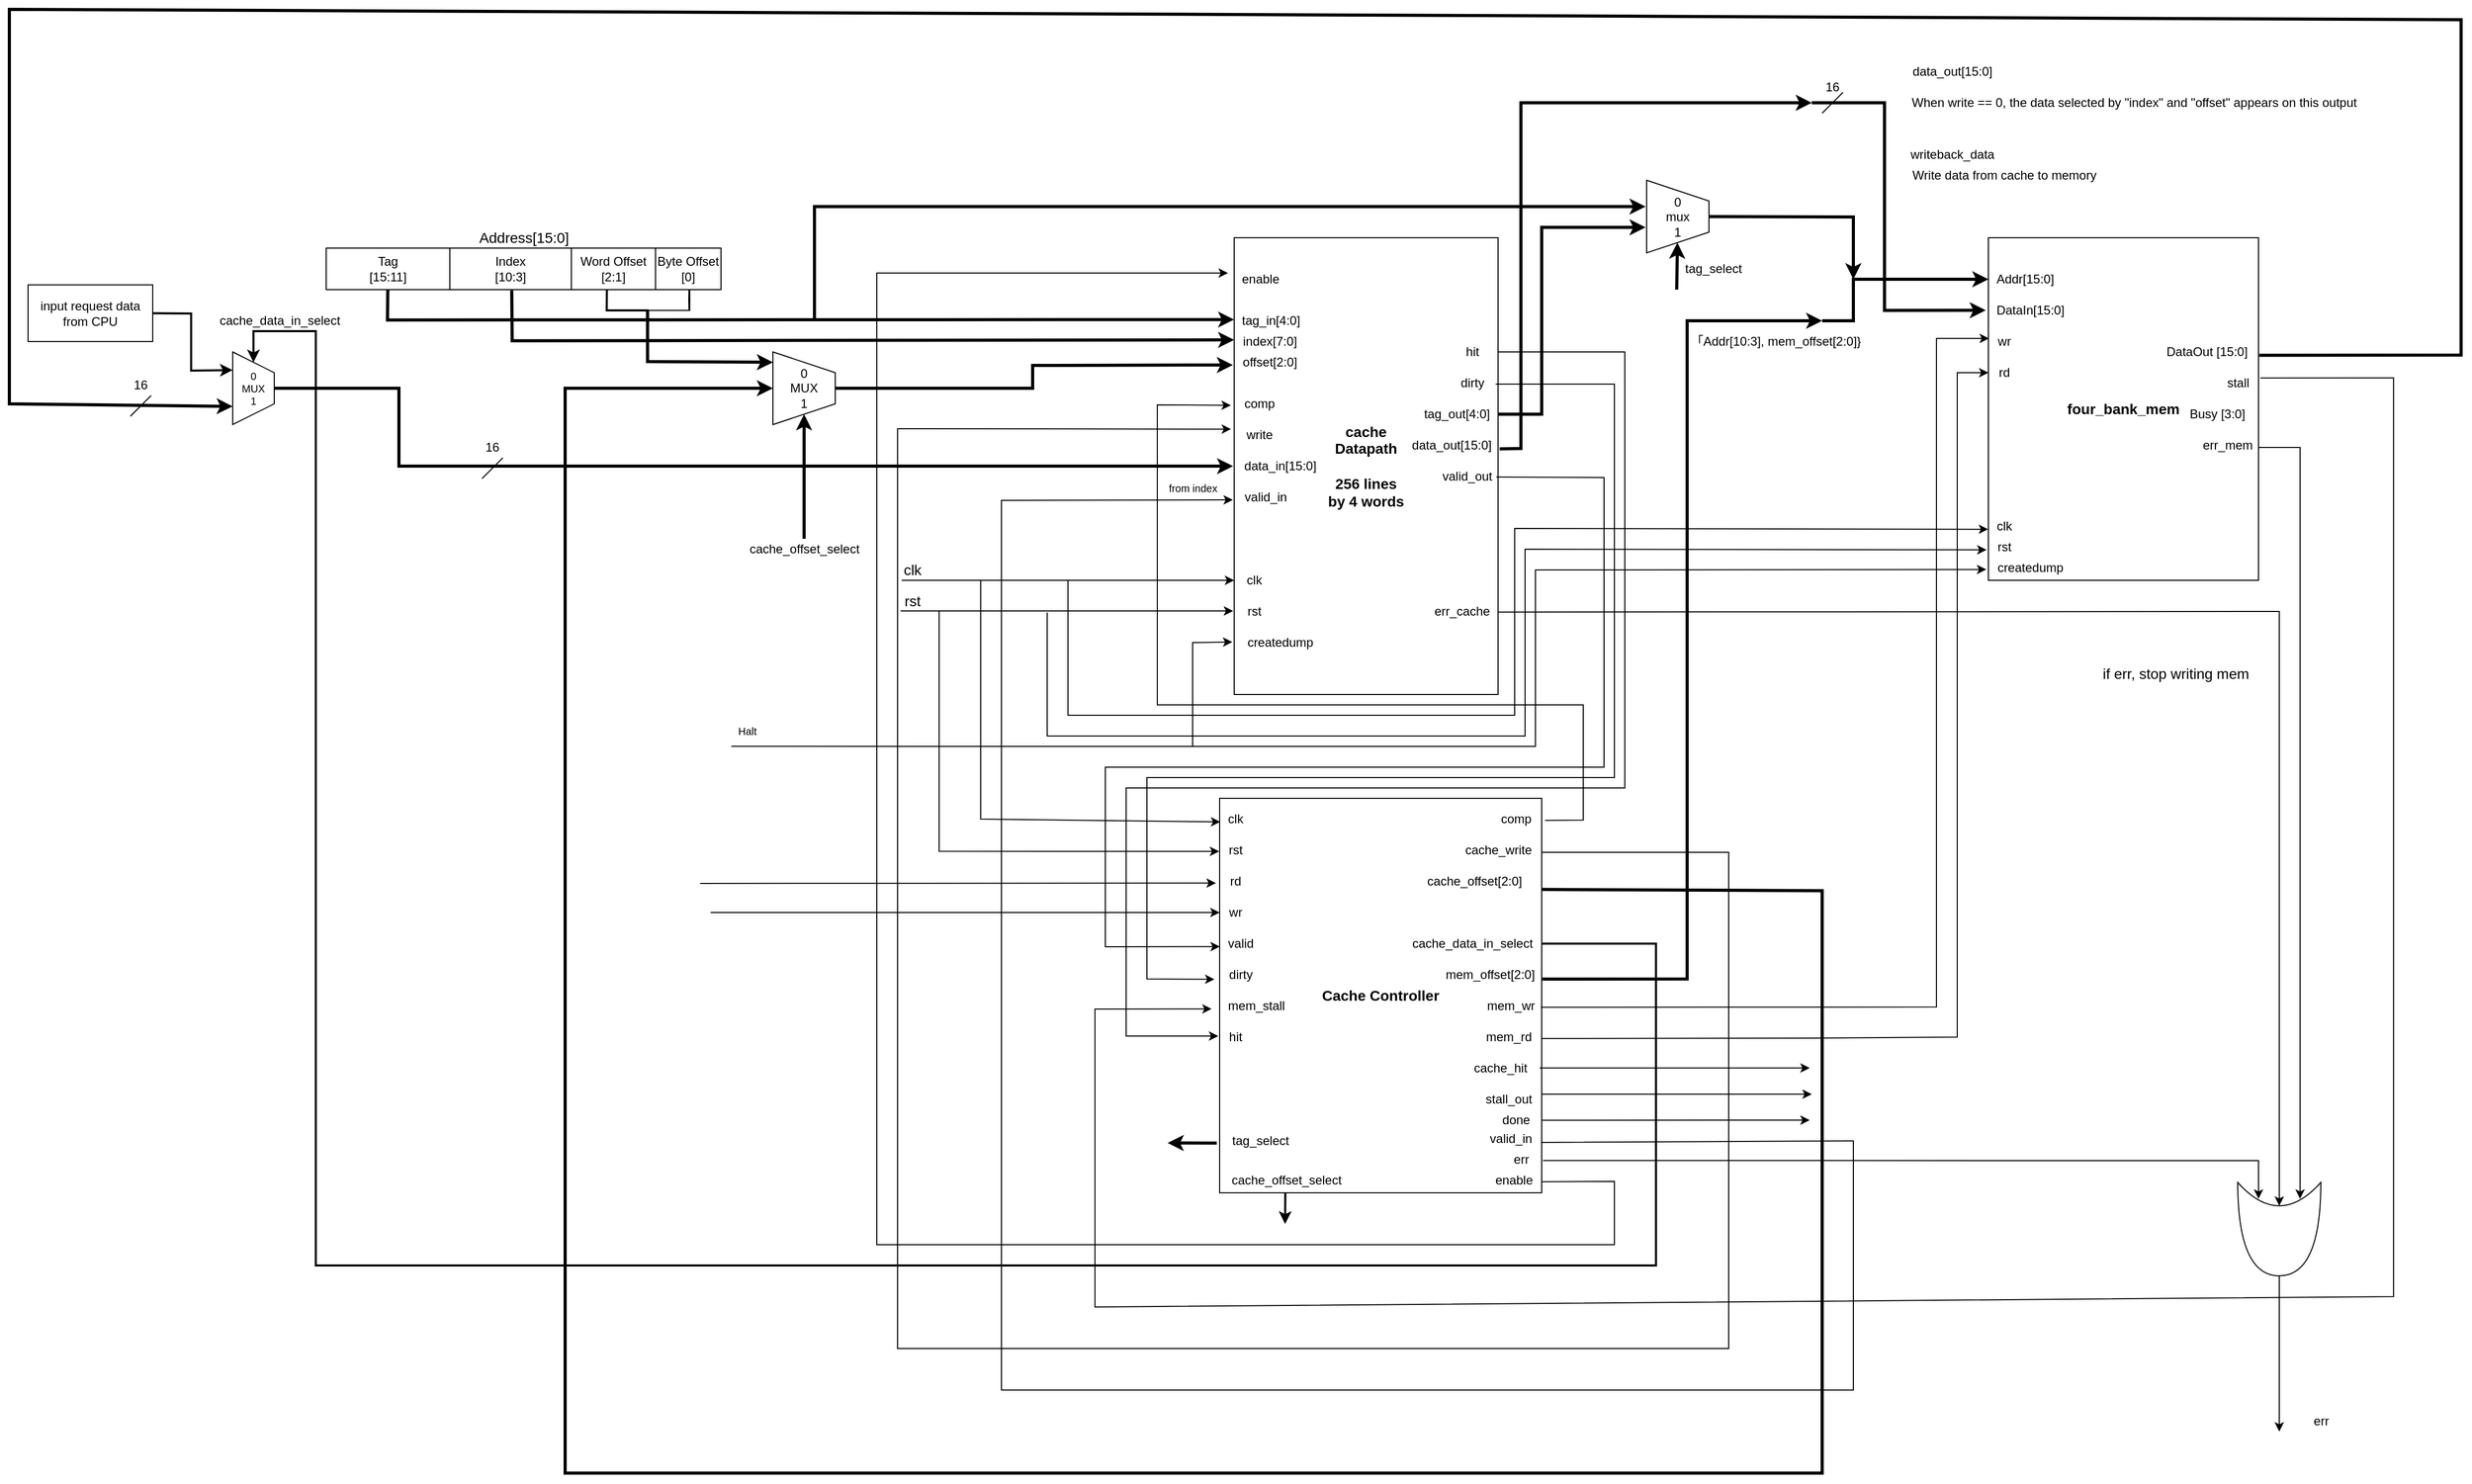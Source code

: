 <mxfile version="17.4.5" type="github">
  <diagram id="YAfpATOkKEmAnphD_0X0" name="Page-1">
    <mxGraphModel dx="1158" dy="844" grid="1" gridSize="10" guides="1" tooltips="1" connect="1" arrows="1" fold="1" page="1" pageScale="1" pageWidth="1654" pageHeight="2336" math="0" shadow="0">
      <root>
        <mxCell id="0" />
        <mxCell id="1" parent="0" />
        <mxCell id="hBpxUwQ70FFy837Izs81-406" value="&lt;b&gt;&lt;font style=&quot;font-size: 14px&quot;&gt;four_bank_mem&lt;br&gt;&lt;/font&gt;&lt;/b&gt;" style="rounded=0;whiteSpace=wrap;html=1;fontColor=#000000;fillColor=none;" parent="1" vertex="1">
          <mxGeometry x="2490" y="770" width="260" height="330" as="geometry" />
        </mxCell>
        <mxCell id="hBpxUwQ70FFy837Izs81-407" value="Addr[15:0]" style="text;html=1;align=center;verticalAlign=middle;resizable=0;points=[];autosize=1;strokeColor=none;fillColor=none;fontColor=#000000;" parent="1" vertex="1">
          <mxGeometry x="2490" y="800" width="70" height="20" as="geometry" />
        </mxCell>
        <mxCell id="hBpxUwQ70FFy837Izs81-408" value="DataIn[15:0]" style="text;html=1;align=center;verticalAlign=middle;resizable=0;points=[];autosize=1;strokeColor=none;fillColor=none;fontColor=#000000;" parent="1" vertex="1">
          <mxGeometry x="2490" y="830" width="80" height="20" as="geometry" />
        </mxCell>
        <mxCell id="hBpxUwQ70FFy837Izs81-409" value="wr" style="text;html=1;align=center;verticalAlign=middle;resizable=0;points=[];autosize=1;strokeColor=none;fillColor=none;fontColor=#000000;" parent="1" vertex="1">
          <mxGeometry x="2490" y="860" width="30" height="20" as="geometry" />
        </mxCell>
        <mxCell id="hBpxUwQ70FFy837Izs81-410" value="rd" style="text;html=1;align=center;verticalAlign=middle;resizable=0;points=[];autosize=1;strokeColor=none;fillColor=none;fontColor=#000000;" parent="1" vertex="1">
          <mxGeometry x="2490" y="890" width="30" height="20" as="geometry" />
        </mxCell>
        <mxCell id="hBpxUwQ70FFy837Izs81-411" value="clk" style="text;html=1;align=center;verticalAlign=middle;resizable=0;points=[];autosize=1;strokeColor=none;fillColor=none;fontColor=#000000;" parent="1" vertex="1">
          <mxGeometry x="2490" y="1038" width="30" height="20" as="geometry" />
        </mxCell>
        <mxCell id="hBpxUwQ70FFy837Izs81-412" value="rst" style="text;html=1;align=center;verticalAlign=middle;resizable=0;points=[];autosize=1;strokeColor=none;fillColor=none;fontColor=#000000;" parent="1" vertex="1">
          <mxGeometry x="2490" y="1058" width="30" height="20" as="geometry" />
        </mxCell>
        <mxCell id="hBpxUwQ70FFy837Izs81-413" value="createdump" style="text;html=1;align=center;verticalAlign=middle;resizable=0;points=[];autosize=1;strokeColor=none;fillColor=none;fontColor=#000000;" parent="1" vertex="1">
          <mxGeometry x="2490" y="1078" width="80" height="20" as="geometry" />
        </mxCell>
        <mxCell id="hBpxUwQ70FFy837Izs81-415" value="DataOut [15:0]" style="text;html=1;align=center;verticalAlign=middle;resizable=0;points=[];autosize=1;strokeColor=none;fillColor=none;fontColor=#000000;" parent="1" vertex="1">
          <mxGeometry x="2655" y="870" width="90" height="20" as="geometry" />
        </mxCell>
        <mxCell id="hBpxUwQ70FFy837Izs81-416" value="stall" style="text;html=1;align=center;verticalAlign=middle;resizable=0;points=[];autosize=1;strokeColor=none;fillColor=none;fontColor=#000000;" parent="1" vertex="1">
          <mxGeometry x="2710" y="900" width="40" height="20" as="geometry" />
        </mxCell>
        <mxCell id="hBpxUwQ70FFy837Izs81-417" value="Busy [3:0]" style="text;html=1;align=center;verticalAlign=middle;resizable=0;points=[];autosize=1;strokeColor=none;fillColor=none;fontColor=#000000;" parent="1" vertex="1">
          <mxGeometry x="2675" y="930" width="70" height="20" as="geometry" />
        </mxCell>
        <mxCell id="hBpxUwQ70FFy837Izs81-418" value="err_mem" style="text;html=1;align=center;verticalAlign=middle;resizable=0;points=[];autosize=1;strokeColor=none;fillColor=none;fontColor=#000000;" parent="1" vertex="1">
          <mxGeometry x="2690" y="960" width="60" height="20" as="geometry" />
        </mxCell>
        <mxCell id="hBpxUwQ70FFy837Izs81-419" value="&lt;span style=&quot;font-size: 14px&quot;&gt;&lt;b&gt;cache&lt;br&gt;Datapath&lt;br&gt;&lt;br&gt;256 lines&lt;br&gt;by 4 words&lt;br&gt;&lt;/b&gt;&lt;/span&gt;" style="rounded=0;whiteSpace=wrap;html=1;fontColor=#000000;fillColor=none;" parent="1" vertex="1">
          <mxGeometry x="1764" y="770" width="254" height="440" as="geometry" />
        </mxCell>
        <mxCell id="hBpxUwQ70FFy837Izs81-420" value="enable" style="text;html=1;align=center;verticalAlign=middle;resizable=0;points=[];autosize=1;strokeColor=none;fillColor=none;fontColor=#000000;" parent="1" vertex="1">
          <mxGeometry x="1764" y="800" width="50" height="20" as="geometry" />
        </mxCell>
        <mxCell id="hBpxUwQ70FFy837Izs81-422" value="offset[2:0]" style="text;html=1;align=center;verticalAlign=middle;resizable=0;points=[];autosize=1;strokeColor=none;fillColor=none;fontColor=#000000;" parent="1" vertex="1">
          <mxGeometry x="1763" y="880" width="70" height="20" as="geometry" />
        </mxCell>
        <mxCell id="hBpxUwQ70FFy837Izs81-427" value="hit" style="text;html=1;align=center;verticalAlign=middle;resizable=0;points=[];autosize=1;strokeColor=none;fillColor=none;fontColor=#000000;" parent="1" vertex="1">
          <mxGeometry x="1978" y="870" width="30" height="20" as="geometry" />
        </mxCell>
        <mxCell id="hBpxUwQ70FFy837Izs81-428" value="dirty" style="text;html=1;align=center;verticalAlign=middle;resizable=0;points=[];autosize=1;strokeColor=none;fillColor=none;fontColor=#000000;" parent="1" vertex="1">
          <mxGeometry x="1973" y="900" width="40" height="20" as="geometry" />
        </mxCell>
        <mxCell id="hBpxUwQ70FFy837Izs81-429" value="tag_out[4:0]" style="text;html=1;align=center;verticalAlign=middle;resizable=0;points=[];autosize=1;strokeColor=none;fillColor=none;fontColor=#000000;" parent="1" vertex="1">
          <mxGeometry x="1938" y="930" width="80" height="20" as="geometry" />
        </mxCell>
        <mxCell id="hBpxUwQ70FFy837Izs81-430" value="data_out[15:0]" style="text;html=1;align=center;verticalAlign=middle;resizable=0;points=[];autosize=1;strokeColor=none;fillColor=none;fontColor=#000000;" parent="1" vertex="1">
          <mxGeometry x="1928" y="960" width="90" height="20" as="geometry" />
        </mxCell>
        <mxCell id="hBpxUwQ70FFy837Izs81-431" value="comp" style="text;html=1;align=center;verticalAlign=middle;resizable=0;points=[];autosize=1;strokeColor=none;fillColor=none;fontColor=#000000;" parent="1" vertex="1">
          <mxGeometry x="1763" y="920" width="50" height="20" as="geometry" />
        </mxCell>
        <mxCell id="hBpxUwQ70FFy837Izs81-433" value="index[7:0]" style="text;html=1;align=center;verticalAlign=middle;resizable=0;points=[];autosize=1;strokeColor=none;fillColor=none;fontColor=#000000;" parent="1" vertex="1">
          <mxGeometry x="1763" y="860" width="70" height="20" as="geometry" />
        </mxCell>
        <mxCell id="hBpxUwQ70FFy837Izs81-434" value="write" style="text;html=1;align=center;verticalAlign=middle;resizable=0;points=[];autosize=1;strokeColor=none;fillColor=none;fontColor=#000000;" parent="1" vertex="1">
          <mxGeometry x="1768" y="950" width="40" height="20" as="geometry" />
        </mxCell>
        <mxCell id="hBpxUwQ70FFy837Izs81-435" value="valid_in" style="text;html=1;align=center;verticalAlign=middle;resizable=0;points=[];autosize=1;strokeColor=none;fillColor=none;fontColor=#000000;" parent="1" vertex="1">
          <mxGeometry x="1764" y="1010" width="60" height="20" as="geometry" />
        </mxCell>
        <mxCell id="hBpxUwQ70FFy837Izs81-436" value="data_in[15:0]" style="text;html=1;align=center;verticalAlign=middle;resizable=0;points=[];autosize=1;strokeColor=none;fillColor=none;fontColor=#000000;" parent="1" vertex="1">
          <mxGeometry x="1763" y="980" width="90" height="20" as="geometry" />
        </mxCell>
        <mxCell id="hBpxUwQ70FFy837Izs81-437" value="tag_in[4:0]" style="text;html=1;align=center;verticalAlign=middle;resizable=0;points=[];autosize=1;strokeColor=none;fillColor=none;fontColor=#000000;" parent="1" vertex="1">
          <mxGeometry x="1764" y="840" width="70" height="20" as="geometry" />
        </mxCell>
        <mxCell id="hBpxUwQ70FFy837Izs81-442" value="clk" style="text;html=1;align=center;verticalAlign=middle;resizable=0;points=[];autosize=1;strokeColor=none;fillColor=none;fontColor=#000000;" parent="1" vertex="1">
          <mxGeometry x="1768" y="1090" width="30" height="20" as="geometry" />
        </mxCell>
        <mxCell id="hBpxUwQ70FFy837Izs81-443" value="rst" style="text;html=1;align=center;verticalAlign=middle;resizable=0;points=[];autosize=1;strokeColor=none;fillColor=none;fontColor=#000000;" parent="1" vertex="1">
          <mxGeometry x="1768" y="1120" width="30" height="20" as="geometry" />
        </mxCell>
        <mxCell id="hBpxUwQ70FFy837Izs81-444" value="createdump" style="text;html=1;align=center;verticalAlign=middle;resizable=0;points=[];autosize=1;strokeColor=none;fillColor=none;fontColor=#000000;" parent="1" vertex="1">
          <mxGeometry x="1768" y="1150" width="80" height="20" as="geometry" />
        </mxCell>
        <mxCell id="hBpxUwQ70FFy837Izs81-445" value="valid_out" style="text;html=1;align=center;verticalAlign=middle;resizable=0;points=[];autosize=1;strokeColor=none;fillColor=none;fontColor=#000000;" parent="1" vertex="1">
          <mxGeometry x="1958" y="990" width="60" height="20" as="geometry" />
        </mxCell>
        <mxCell id="hBpxUwQ70FFy837Izs81-446" value="err_cache" style="text;html=1;align=center;verticalAlign=middle;resizable=0;points=[];autosize=1;strokeColor=none;fillColor=none;fontColor=#000000;" parent="1" vertex="1">
          <mxGeometry x="1948" y="1120" width="70" height="20" as="geometry" />
        </mxCell>
        <mxCell id="hBpxUwQ70FFy837Izs81-447" value="&lt;b&gt;Cache Controller&lt;/b&gt;" style="rounded=0;whiteSpace=wrap;html=1;fontSize=14;fontColor=#000000;fillColor=none;" parent="1" vertex="1">
          <mxGeometry x="1750" y="1310" width="310" height="380" as="geometry" />
        </mxCell>
        <mxCell id="hBpxUwQ70FFy837Izs81-458" value="comp" style="text;html=1;align=center;verticalAlign=middle;resizable=0;points=[];autosize=1;strokeColor=none;fillColor=none;fontColor=#000000;" parent="1" vertex="1">
          <mxGeometry x="2010" y="1320" width="50" height="20" as="geometry" />
        </mxCell>
        <mxCell id="hBpxUwQ70FFy837Izs81-459" value="cache_write" style="text;html=1;align=center;verticalAlign=middle;resizable=0;points=[];autosize=1;strokeColor=none;fillColor=none;fontColor=#000000;" parent="1" vertex="1">
          <mxGeometry x="1978" y="1350" width="80" height="20" as="geometry" />
        </mxCell>
        <mxCell id="hBpxUwQ70FFy837Izs81-460" value="Address[15:0]" style="text;html=1;align=center;verticalAlign=middle;resizable=0;points=[];autosize=1;strokeColor=none;fillColor=none;fontSize=14;fontColor=#000000;" parent="1" vertex="1">
          <mxGeometry x="1030" y="760" width="100" height="20" as="geometry" />
        </mxCell>
        <mxCell id="hBpxUwQ70FFy837Izs81-467" value="err" style="text;html=1;align=center;verticalAlign=middle;resizable=0;points=[];autosize=1;strokeColor=none;fillColor=none;fontColor=#000000;" parent="1" vertex="1">
          <mxGeometry x="2025" y="1648" width="30" height="20" as="geometry" />
        </mxCell>
        <mxCell id="hBpxUwQ70FFy837Izs81-469" value="if err, stop writing mem" style="text;html=1;align=center;verticalAlign=middle;resizable=0;points=[];autosize=1;strokeColor=none;fillColor=none;fontSize=14;fontColor=#000000;" parent="1" vertex="1">
          <mxGeometry x="2590" y="1180" width="160" height="20" as="geometry" />
        </mxCell>
        <mxCell id="hBpxUwQ70FFy837Izs81-470" value="" style="endArrow=classic;html=1;rounded=0;fontSize=14;fontColor=#000000;entryX=0;entryY=0.75;entryDx=0;entryDy=0;" parent="1" target="hBpxUwQ70FFy837Izs81-419" edge="1">
          <mxGeometry width="50" height="50" relative="1" as="geometry">
            <mxPoint x="1444" y="1100" as="sourcePoint" />
            <mxPoint x="1484" y="1080" as="targetPoint" />
          </mxGeometry>
        </mxCell>
        <mxCell id="hBpxUwQ70FFy837Izs81-477" value="" style="endArrow=classic;html=1;rounded=0;fontSize=14;fontColor=#000000;exitX=1.004;exitY=0.529;exitDx=0;exitDy=0;exitPerimeter=0;entryX=0.25;entryY=0.5;entryDx=0;entryDy=0;entryPerimeter=0;" parent="1" source="hBpxUwQ70FFy837Izs81-446" target="hBpxUwQ70FFy837Izs81-478" edge="1">
          <mxGeometry width="50" height="50" relative="1" as="geometry">
            <mxPoint x="2024" y="1130" as="sourcePoint" />
            <mxPoint x="2444" y="1210" as="targetPoint" />
            <Array as="points">
              <mxPoint x="2770" y="1130" />
            </Array>
          </mxGeometry>
        </mxCell>
        <mxCell id="hBpxUwQ70FFy837Izs81-478" value="" style="shape=xor;whiteSpace=wrap;html=1;fontSize=14;fontColor=#000000;fillColor=none;direction=south;" parent="1" vertex="1">
          <mxGeometry x="2730" y="1680" width="80" height="90" as="geometry" />
        </mxCell>
        <mxCell id="hBpxUwQ70FFy837Izs81-479" value="" style="endArrow=classic;html=1;rounded=0;fontSize=14;fontColor=#000000;entryX=0.175;entryY=0.25;entryDx=0;entryDy=0;entryPerimeter=0;" parent="1" target="hBpxUwQ70FFy837Izs81-478" edge="1">
          <mxGeometry width="50" height="50" relative="1" as="geometry">
            <mxPoint x="2750" y="972" as="sourcePoint" />
            <mxPoint x="2484" y="1010" as="targetPoint" />
            <Array as="points">
              <mxPoint x="2790" y="972" />
            </Array>
          </mxGeometry>
        </mxCell>
        <mxCell id="hBpxUwQ70FFy837Izs81-480" value="" style="endArrow=classic;html=1;rounded=0;fontSize=14;fontColor=#000000;entryX=0;entryY=0.75;entryDx=0;entryDy=0;" parent="1" edge="1">
          <mxGeometry width="50" height="50" relative="1" as="geometry">
            <mxPoint x="1443" y="1129.5" as="sourcePoint" />
            <mxPoint x="1763" y="1129.5" as="targetPoint" />
          </mxGeometry>
        </mxCell>
        <mxCell id="hBpxUwQ70FFy837Izs81-483" value="rst" style="text;html=1;align=center;verticalAlign=middle;resizable=0;points=[];autosize=1;strokeColor=none;fillColor=none;fontSize=14;fontColor=#000000;" parent="1" vertex="1">
          <mxGeometry x="1439" y="1110" width="30" height="20" as="geometry" />
        </mxCell>
        <mxCell id="hBpxUwQ70FFy837Izs81-484" value="clk" style="text;html=1;align=center;verticalAlign=middle;resizable=0;points=[];autosize=1;strokeColor=none;fillColor=none;fontSize=14;fontColor=#000000;" parent="1" vertex="1">
          <mxGeometry x="1439" y="1080" width="30" height="20" as="geometry" />
        </mxCell>
        <mxCell id="hBpxUwQ70FFy837Izs81-485" value="" style="endArrow=classic;html=1;rounded=0;fontSize=14;fontColor=#000000;entryX=-0.001;entryY=0.851;entryDx=0;entryDy=0;entryPerimeter=0;" parent="1" target="hBpxUwQ70FFy837Izs81-406" edge="1">
          <mxGeometry width="50" height="50" relative="1" as="geometry">
            <mxPoint x="1604" y="1100" as="sourcePoint" />
            <mxPoint x="2134" y="970" as="targetPoint" />
            <Array as="points">
              <mxPoint x="1604" y="1230" />
              <mxPoint x="2034" y="1230" />
              <mxPoint x="2034" y="1050" />
            </Array>
          </mxGeometry>
        </mxCell>
        <mxCell id="hBpxUwQ70FFy837Izs81-486" value="" style="endArrow=classic;html=1;rounded=0;fontSize=14;fontColor=#000000;entryX=-0.007;entryY=0.911;entryDx=0;entryDy=0;entryPerimeter=0;" parent="1" target="hBpxUwQ70FFy837Izs81-406" edge="1">
          <mxGeometry width="50" height="50" relative="1" as="geometry">
            <mxPoint x="1584" y="1131" as="sourcePoint" />
            <mxPoint x="2164" y="1010" as="targetPoint" />
            <Array as="points">
              <mxPoint x="1584" y="1250" />
              <mxPoint x="2044" y="1250" />
              <mxPoint x="2044" y="1070" />
            </Array>
          </mxGeometry>
        </mxCell>
        <mxCell id="hBpxUwQ70FFy837Izs81-487" value="" style="endArrow=classic;html=1;rounded=0;fontSize=14;fontColor=#000000;entryX=-0.026;entryY=0.578;entryDx=0;entryDy=0;entryPerimeter=0;strokeColor=#000000;exitX=-0.002;exitY=0.495;exitDx=0;exitDy=0;exitPerimeter=0;" parent="1" target="hBpxUwQ70FFy837Izs81-413" edge="1">
          <mxGeometry width="50" height="50" relative="1" as="geometry">
            <mxPoint x="1279.94" y="1259.9" as="sourcePoint" />
            <mxPoint x="1544" y="1260" as="targetPoint" />
            <Array as="points">
              <mxPoint x="1720" y="1260" />
              <mxPoint x="2054" y="1260" />
              <mxPoint x="2054" y="1090" />
            </Array>
          </mxGeometry>
        </mxCell>
        <mxCell id="hBpxUwQ70FFy837Izs81-490" value="hit" style="text;html=1;align=center;verticalAlign=middle;resizable=0;points=[];autosize=1;strokeColor=none;fillColor=none;fontColor=#000000;" parent="1" vertex="1">
          <mxGeometry x="1750" y="1530" width="30" height="20" as="geometry" />
        </mxCell>
        <mxCell id="hBpxUwQ70FFy837Izs81-491" value="dirty" style="text;html=1;align=center;verticalAlign=middle;resizable=0;points=[];autosize=1;strokeColor=none;fillColor=none;fontColor=#000000;" parent="1" vertex="1">
          <mxGeometry x="1750" y="1470" width="40" height="20" as="geometry" />
        </mxCell>
        <mxCell id="hBpxUwQ70FFy837Izs81-494" value="&lt;font style=&quot;font-size: 10px&quot;&gt;from index&lt;/font&gt;" style="text;html=1;align=center;verticalAlign=middle;resizable=0;points=[];autosize=1;strokeColor=none;fillColor=none;fontSize=14;fontColor=#000000;" parent="1" vertex="1">
          <mxGeometry x="1694" y="1000" width="60" height="20" as="geometry" />
        </mxCell>
        <mxCell id="hBpxUwQ70FFy837Izs81-495" value="" style="endArrow=classic;html=1;rounded=0;fontSize=10;fontColor=#000000;exitX=1.016;exitY=0.669;exitDx=0;exitDy=0;exitPerimeter=0;strokeColor=#000000;strokeWidth=3;" parent="1" source="hBpxUwQ70FFy837Izs81-430" edge="1">
          <mxGeometry width="50" height="50" relative="1" as="geometry">
            <mxPoint x="2094" y="930" as="sourcePoint" />
            <mxPoint x="2320" y="640" as="targetPoint" />
            <Array as="points">
              <mxPoint x="2040" y="973" />
              <mxPoint x="2040" y="640" />
            </Array>
          </mxGeometry>
        </mxCell>
        <mxCell id="hBpxUwQ70FFy837Izs81-499" value="wr" style="text;html=1;align=center;verticalAlign=middle;resizable=0;points=[];autosize=1;strokeColor=none;fillColor=none;fontColor=#000000;" parent="1" vertex="1">
          <mxGeometry x="1750" y="1410" width="30" height="20" as="geometry" />
        </mxCell>
        <mxCell id="hBpxUwQ70FFy837Izs81-500" value="rd" style="text;html=1;align=center;verticalAlign=middle;resizable=0;points=[];autosize=1;strokeColor=none;fillColor=none;fontColor=#000000;" parent="1" vertex="1">
          <mxGeometry x="1750" y="1380" width="30" height="20" as="geometry" />
        </mxCell>
        <mxCell id="hBpxUwQ70FFy837Izs81-506" value="" style="endArrow=classic;html=1;rounded=0;fontSize=10;fontColor=#000000;entryX=-0.007;entryY=0.885;entryDx=0;entryDy=0;entryPerimeter=0;strokeColor=#000000;" parent="1" target="hBpxUwQ70FFy837Izs81-419" edge="1">
          <mxGeometry width="50" height="50" relative="1" as="geometry">
            <mxPoint x="1724" y="1260" as="sourcePoint" />
            <mxPoint x="1734" y="1170" as="targetPoint" />
            <Array as="points">
              <mxPoint x="1724" y="1160" />
            </Array>
          </mxGeometry>
        </mxCell>
        <mxCell id="hBpxUwQ70FFy837Izs81-508" value="valid" style="text;html=1;align=center;verticalAlign=middle;resizable=0;points=[];autosize=1;strokeColor=none;fillColor=none;fontColor=#000000;" parent="1" vertex="1">
          <mxGeometry x="1750" y="1440" width="40" height="20" as="geometry" />
        </mxCell>
        <mxCell id="hBpxUwQ70FFy837Izs81-510" value="mem_stall" style="text;html=1;align=center;verticalAlign=middle;resizable=0;points=[];autosize=1;strokeColor=none;fillColor=none;fontColor=#000000;" parent="1" vertex="1">
          <mxGeometry x="1750" y="1500" width="70" height="20" as="geometry" />
        </mxCell>
        <mxCell id="hBpxUwQ70FFy837Izs81-517" value="enable" style="text;html=1;align=center;verticalAlign=middle;resizable=0;points=[];autosize=1;strokeColor=none;fillColor=none;fontColor=#000000;" parent="1" vertex="1">
          <mxGeometry x="2008" y="1668" width="50" height="20" as="geometry" />
        </mxCell>
        <mxCell id="hBpxUwQ70FFy837Izs81-519" value="" style="shape=table;html=1;whiteSpace=wrap;startSize=0;container=1;collapsible=0;childLayout=tableLayout;" parent="1" vertex="1">
          <mxGeometry x="890" y="780" width="380" height="40" as="geometry" />
        </mxCell>
        <mxCell id="hBpxUwQ70FFy837Izs81-520" value="" style="shape=tableRow;horizontal=0;startSize=0;swimlaneHead=0;swimlaneBody=0;top=0;left=0;bottom=0;right=0;collapsible=0;dropTarget=0;fillColor=none;points=[[0,0.5],[1,0.5]];portConstraint=eastwest;" parent="hBpxUwQ70FFy837Izs81-519" vertex="1">
          <mxGeometry width="380" height="40" as="geometry" />
        </mxCell>
        <mxCell id="hBpxUwQ70FFy837Izs81-521" value="&lt;span&gt;Tag&lt;br&gt;[15:11]&lt;br&gt;&lt;/span&gt;" style="shape=partialRectangle;html=1;whiteSpace=wrap;connectable=0;fillColor=none;top=0;left=0;bottom=0;right=0;overflow=hidden;" parent="hBpxUwQ70FFy837Izs81-520" vertex="1">
          <mxGeometry width="119" height="40" as="geometry">
            <mxRectangle width="119" height="40" as="alternateBounds" />
          </mxGeometry>
        </mxCell>
        <mxCell id="hBpxUwQ70FFy837Izs81-522" value="&lt;span&gt;Index&lt;br&gt;[10:3]&lt;br&gt;&lt;/span&gt;" style="shape=partialRectangle;html=1;whiteSpace=wrap;connectable=0;fillColor=none;top=0;left=0;bottom=0;right=0;overflow=hidden;" parent="hBpxUwQ70FFy837Izs81-520" vertex="1">
          <mxGeometry x="119" width="117" height="40" as="geometry">
            <mxRectangle width="117" height="40" as="alternateBounds" />
          </mxGeometry>
        </mxCell>
        <mxCell id="hBpxUwQ70FFy837Izs81-523" value="&lt;span&gt;Word Offset&lt;br&gt;[2:1]&lt;br&gt;&lt;/span&gt;" style="shape=partialRectangle;html=1;whiteSpace=wrap;connectable=0;fillColor=none;top=0;left=0;bottom=0;right=0;overflow=hidden;" parent="hBpxUwQ70FFy837Izs81-520" vertex="1">
          <mxGeometry x="236" width="81" height="40" as="geometry">
            <mxRectangle width="81" height="40" as="alternateBounds" />
          </mxGeometry>
        </mxCell>
        <mxCell id="hBpxUwQ70FFy837Izs81-525" value="Byte Offset&lt;br&gt;[0]" style="shape=partialRectangle;html=1;whiteSpace=wrap;connectable=0;fillColor=none;top=0;left=0;bottom=0;right=0;overflow=hidden;" parent="hBpxUwQ70FFy837Izs81-520" vertex="1">
          <mxGeometry x="317" width="63" height="40" as="geometry">
            <mxRectangle width="63" height="40" as="alternateBounds" />
          </mxGeometry>
        </mxCell>
        <mxCell id="hBpxUwQ70FFy837Izs81-527" value="" style="endArrow=none;html=1;rounded=0;fontSize=10;fontColor=#000000;strokeColor=#000000;exitX=0.711;exitY=0.993;exitDx=0;exitDy=0;exitPerimeter=0;strokeWidth=2;" parent="1" source="hBpxUwQ70FFy837Izs81-520" edge="1">
          <mxGeometry width="50" height="50" relative="1" as="geometry">
            <mxPoint x="1150" y="880" as="sourcePoint" />
            <mxPoint x="1200" y="840" as="targetPoint" />
            <Array as="points">
              <mxPoint x="1160" y="840" />
            </Array>
          </mxGeometry>
        </mxCell>
        <mxCell id="hBpxUwQ70FFy837Izs81-528" value="" style="endArrow=none;html=1;rounded=0;fontSize=10;fontColor=#000000;strokeColor=#000000;" parent="1" edge="1">
          <mxGeometry width="50" height="50" relative="1" as="geometry">
            <mxPoint x="1200" y="840" as="sourcePoint" />
            <mxPoint x="1240" y="820" as="targetPoint" />
            <Array as="points">
              <mxPoint x="1240" y="840" />
            </Array>
          </mxGeometry>
        </mxCell>
        <mxCell id="hBpxUwQ70FFy837Izs81-530" value="" style="endArrow=none;html=1;rounded=0;fontSize=10;fontColor=#000000;strokeColor=#000000;" parent="1" edge="1">
          <mxGeometry width="50" height="50" relative="1" as="geometry">
            <mxPoint x="1199.32" y="840" as="sourcePoint" />
            <mxPoint x="1239.32" y="820" as="targetPoint" />
            <Array as="points">
              <mxPoint x="1239.32" y="840" />
            </Array>
          </mxGeometry>
        </mxCell>
        <mxCell id="hBpxUwQ70FFy837Izs81-531" value="" style="endArrow=none;html=1;rounded=0;fontSize=10;fontColor=#000000;strokeColor=#000000;" parent="1" edge="1">
          <mxGeometry width="50" height="50" relative="1" as="geometry">
            <mxPoint x="1199.32" y="840" as="sourcePoint" />
            <mxPoint x="1239.32" y="820" as="targetPoint" />
            <Array as="points">
              <mxPoint x="1239.32" y="840" />
              <mxPoint x="1239" y="830" />
            </Array>
          </mxGeometry>
        </mxCell>
        <mxCell id="hBpxUwQ70FFy837Izs81-532" value="" style="endArrow=classic;html=1;rounded=0;fontSize=10;fontColor=#000000;strokeColor=#000000;entryX=0.024;entryY=0.433;entryDx=0;entryDy=0;entryPerimeter=0;exitX=0.156;exitY=1.019;exitDx=0;exitDy=0;exitPerimeter=0;strokeWidth=3;" parent="1" edge="1">
          <mxGeometry width="50" height="50" relative="1" as="geometry">
            <mxPoint x="949.28" y="820" as="sourcePoint" />
            <mxPoint x="1764" y="848.82" as="targetPoint" />
            <Array as="points">
              <mxPoint x="949" y="849.24" />
            </Array>
          </mxGeometry>
        </mxCell>
        <mxCell id="hBpxUwQ70FFy837Izs81-533" value="" style="endArrow=classic;html=1;rounded=0;fontSize=10;fontColor=#000000;strokeColor=#000000;entryX=0.024;entryY=0.433;entryDx=0;entryDy=0;entryPerimeter=0;exitX=0.47;exitY=1.036;exitDx=0;exitDy=0;exitPerimeter=0;strokeWidth=3;" parent="1" edge="1">
          <mxGeometry width="50" height="50" relative="1" as="geometry">
            <mxPoint x="1068.6" y="820.68" as="sourcePoint" />
            <mxPoint x="1764" y="868.41" as="targetPoint" />
            <Array as="points">
              <mxPoint x="1069" y="869.24" />
            </Array>
          </mxGeometry>
        </mxCell>
        <mxCell id="hBpxUwQ70FFy837Izs81-534" value="" style="endArrow=classic;html=1;rounded=0;fontSize=10;fontColor=#000000;strokeColor=#000000;strokeWidth=3;" parent="1" edge="1">
          <mxGeometry width="50" height="50" relative="1" as="geometry">
            <mxPoint x="1199.32" y="839.24" as="sourcePoint" />
            <mxPoint x="1320" y="890" as="targetPoint" />
            <Array as="points">
              <mxPoint x="1199.32" y="889.24" />
            </Array>
          </mxGeometry>
        </mxCell>
        <mxCell id="hBpxUwQ70FFy837Izs81-535" value="" style="endArrow=classic;html=1;rounded=0;fontSize=10;fontColor=#000000;strokeColor=#000000;strokeWidth=3;entryX=-0.032;entryY=0.494;entryDx=0;entryDy=0;entryPerimeter=0;" parent="1" target="hBpxUwQ70FFy837Izs81-408" edge="1">
          <mxGeometry width="50" height="50" relative="1" as="geometry">
            <mxPoint x="2320" y="640" as="sourcePoint" />
            <mxPoint x="2400" y="700" as="targetPoint" />
            <Array as="points">
              <mxPoint x="2390" y="640" />
              <mxPoint x="2390" y="840" />
            </Array>
          </mxGeometry>
        </mxCell>
        <mxCell id="hBpxUwQ70FFy837Izs81-537" value="data_out[15:0]" style="text;html=1;align=center;verticalAlign=middle;resizable=0;points=[];autosize=1;strokeColor=none;fillColor=none;fontColor=#000000;" parent="1" vertex="1">
          <mxGeometry x="2410" y="600" width="90" height="20" as="geometry" />
        </mxCell>
        <mxCell id="hBpxUwQ70FFy837Izs81-538" value="" style="endArrow=classic;html=1;rounded=0;fontSize=10;fontColor=#000000;strokeColor=#000000;strokeWidth=3;entryX=0;entryY=0.503;entryDx=0;entryDy=0;entryPerimeter=0;exitX=0.5;exitY=0;exitDx=0;exitDy=0;" parent="1" source="hBpxUwQ70FFy837Izs81-544" target="hBpxUwQ70FFy837Izs81-436" edge="1">
          <mxGeometry width="50" height="50" relative="1" as="geometry">
            <mxPoint x="1000.0" y="1040" as="sourcePoint" />
            <mxPoint x="1590" y="620" as="targetPoint" />
            <Array as="points">
              <mxPoint x="960" y="915" />
              <mxPoint x="960" y="920" />
              <mxPoint x="960" y="990" />
              <mxPoint x="1200" y="990" />
            </Array>
          </mxGeometry>
        </mxCell>
        <mxCell id="hBpxUwQ70FFy837Izs81-539" value="clk" style="text;html=1;align=center;verticalAlign=middle;resizable=0;points=[];autosize=1;strokeColor=none;fillColor=none;fontColor=#000000;" parent="1" vertex="1">
          <mxGeometry x="1750" y="1320" width="30" height="20" as="geometry" />
        </mxCell>
        <mxCell id="hBpxUwQ70FFy837Izs81-540" value="rst" style="text;html=1;align=center;verticalAlign=middle;resizable=0;points=[];autosize=1;strokeColor=none;fillColor=none;fontColor=#000000;" parent="1" vertex="1">
          <mxGeometry x="1750" y="1350" width="30" height="20" as="geometry" />
        </mxCell>
        <mxCell id="hBpxUwQ70FFy837Izs81-544" value="0&lt;br&gt;MUX&lt;br&gt;1" style="shape=trapezoid;perimeter=trapezoidPerimeter;whiteSpace=wrap;html=1;fixedSize=1;fontSize=10;fontColor=#000000;fillColor=none;direction=south;" parent="1" vertex="1">
          <mxGeometry x="800" y="880" width="40" height="70" as="geometry" />
        </mxCell>
        <mxCell id="hBpxUwQ70FFy837Izs81-545" value="" style="endArrow=classic;html=1;rounded=0;fontSize=10;fontColor=#000000;strokeColor=#000000;strokeWidth=3;entryX=0.75;entryY=1;entryDx=0;entryDy=0;exitX=1.003;exitY=0.343;exitDx=0;exitDy=0;exitPerimeter=0;" parent="1" source="hBpxUwQ70FFy837Izs81-406" target="hBpxUwQ70FFy837Izs81-544" edge="1">
          <mxGeometry width="50" height="50" relative="1" as="geometry">
            <mxPoint x="2815" y="753" as="sourcePoint" />
            <mxPoint x="645" y="910" as="targetPoint" />
            <Array as="points">
              <mxPoint x="2945" y="883" />
              <mxPoint x="2945" y="630" />
              <mxPoint x="2945" y="560" />
              <mxPoint x="585" y="550" />
              <mxPoint x="585" y="590" />
              <mxPoint x="585" y="930" />
            </Array>
          </mxGeometry>
        </mxCell>
        <mxCell id="hBpxUwQ70FFy837Izs81-547" value="valid_in" style="text;html=1;align=center;verticalAlign=middle;resizable=0;points=[];autosize=1;strokeColor=none;fillColor=none;fontColor=#000000;" parent="1" vertex="1">
          <mxGeometry x="2000" y="1628" width="60" height="20" as="geometry" />
        </mxCell>
        <mxCell id="p3O0Pv4yz-D4xkIcRcyF-36" value="When write == 0, the data selected by &quot;index&quot; and &quot;offset&quot; appears on this output" style="text;html=1;align=center;verticalAlign=middle;resizable=0;points=[];autosize=1;strokeColor=none;fillColor=none;" parent="1" vertex="1">
          <mxGeometry x="2410" y="630" width="440" height="20" as="geometry" />
        </mxCell>
        <mxCell id="p3O0Pv4yz-D4xkIcRcyF-39" value="16" style="text;html=1;strokeColor=none;fillColor=none;align=center;verticalAlign=middle;whiteSpace=wrap;rounded=0;" parent="1" vertex="1">
          <mxGeometry x="1040" y="967" width="20" height="10" as="geometry" />
        </mxCell>
        <mxCell id="p3O0Pv4yz-D4xkIcRcyF-40" value="" style="endArrow=none;html=1;rounded=0;" parent="1" edge="1">
          <mxGeometry width="50" height="50" relative="1" as="geometry">
            <mxPoint x="1040" y="1002" as="sourcePoint" />
            <mxPoint x="1060" y="982" as="targetPoint" />
            <Array as="points">
              <mxPoint x="1060" y="982" />
            </Array>
          </mxGeometry>
        </mxCell>
        <mxCell id="p3O0Pv4yz-D4xkIcRcyF-55" value="16" style="text;html=1;strokeColor=none;fillColor=none;align=center;verticalAlign=middle;whiteSpace=wrap;rounded=0;" parent="1" vertex="1">
          <mxGeometry x="2330" y="620" width="20" height="10" as="geometry" />
        </mxCell>
        <mxCell id="p3O0Pv4yz-D4xkIcRcyF-56" value="" style="endArrow=none;html=1;rounded=0;" parent="1" edge="1">
          <mxGeometry width="50" height="50" relative="1" as="geometry">
            <mxPoint x="2330" y="650" as="sourcePoint" />
            <mxPoint x="2350" y="630" as="targetPoint" />
            <Array as="points">
              <mxPoint x="2350" y="630" />
            </Array>
          </mxGeometry>
        </mxCell>
        <mxCell id="p3O0Pv4yz-D4xkIcRcyF-73" value="writeback_data&lt;span&gt;&lt;br&gt;&lt;/span&gt;" style="text;html=1;align=center;verticalAlign=middle;resizable=0;points=[];autosize=1;strokeColor=none;fillColor=none;" parent="1" vertex="1">
          <mxGeometry x="2405" y="680" width="100" height="20" as="geometry" />
        </mxCell>
        <mxCell id="p3O0Pv4yz-D4xkIcRcyF-76" value="Write data from cache to memory" style="text;html=1;align=center;verticalAlign=middle;resizable=0;points=[];autosize=1;strokeColor=none;fillColor=none;" parent="1" vertex="1">
          <mxGeometry x="2410" y="700" width="190" height="20" as="geometry" />
        </mxCell>
        <mxCell id="p3O0Pv4yz-D4xkIcRcyF-79" value="" style="endArrow=none;html=1;rounded=0;" parent="1" edge="1">
          <mxGeometry width="50" height="50" relative="1" as="geometry">
            <mxPoint x="701.5" y="942" as="sourcePoint" />
            <mxPoint x="721.5" y="922" as="targetPoint" />
            <Array as="points">
              <mxPoint x="721.5" y="922" />
            </Array>
          </mxGeometry>
        </mxCell>
        <mxCell id="p3O0Pv4yz-D4xkIcRcyF-80" value="16" style="text;html=1;strokeColor=none;fillColor=none;align=center;verticalAlign=middle;whiteSpace=wrap;rounded=0;" parent="1" vertex="1">
          <mxGeometry x="700" y="902" width="23" height="20" as="geometry" />
        </mxCell>
        <mxCell id="p3O0Pv4yz-D4xkIcRcyF-108" value="input request data&lt;br&gt;from CPU" style="rounded=0;whiteSpace=wrap;html=1;" parent="1" vertex="1">
          <mxGeometry x="603" y="815.39" width="120" height="54.61" as="geometry" />
        </mxCell>
        <mxCell id="p3O0Pv4yz-D4xkIcRcyF-109" value="" style="endArrow=classic;html=1;rounded=0;strokeWidth=2;exitX=1;exitY=0.5;exitDx=0;exitDy=0;entryX=0.25;entryY=1;entryDx=0;entryDy=0;" parent="1" source="p3O0Pv4yz-D4xkIcRcyF-108" target="hBpxUwQ70FFy837Izs81-544" edge="1">
          <mxGeometry width="50" height="50" relative="1" as="geometry">
            <mxPoint x="380" y="630" as="sourcePoint" />
            <mxPoint x="440" y="620" as="targetPoint" />
            <Array as="points">
              <mxPoint x="760" y="843" />
              <mxPoint x="760" y="898" />
            </Array>
          </mxGeometry>
        </mxCell>
        <mxCell id="BHHmnbVCYn1iok0aPhN5-25" value="mem_offset[2:0]" style="text;html=1;align=center;verticalAlign=middle;resizable=0;points=[];autosize=1;strokeColor=none;fillColor=none;" parent="1" vertex="1">
          <mxGeometry x="1960" y="1470" width="100" height="20" as="geometry" />
        </mxCell>
        <mxCell id="BHHmnbVCYn1iok0aPhN5-26" value="cache_offset[2:0]" style="text;html=1;align=center;verticalAlign=middle;resizable=0;points=[];autosize=1;strokeColor=none;fillColor=none;" parent="1" vertex="1">
          <mxGeometry x="1940" y="1380" width="110" height="20" as="geometry" />
        </mxCell>
        <mxCell id="BHHmnbVCYn1iok0aPhN5-28" value="mem_wr" style="text;html=1;align=center;verticalAlign=middle;resizable=0;points=[];autosize=1;strokeColor=none;fillColor=none;" parent="1" vertex="1">
          <mxGeometry x="2000" y="1500" width="60" height="20" as="geometry" />
        </mxCell>
        <mxCell id="BHHmnbVCYn1iok0aPhN5-29" value="mem_rd" style="text;html=1;align=center;verticalAlign=middle;resizable=0;points=[];autosize=1;strokeColor=none;fillColor=none;" parent="1" vertex="1">
          <mxGeometry x="1998" y="1530" width="60" height="20" as="geometry" />
        </mxCell>
        <mxCell id="BHHmnbVCYn1iok0aPhN5-31" value="cache_data_in_select" style="text;html=1;align=center;verticalAlign=middle;resizable=0;points=[];autosize=1;strokeColor=none;fillColor=none;" parent="1" vertex="1">
          <mxGeometry x="1928" y="1440" width="130" height="20" as="geometry" />
        </mxCell>
        <mxCell id="BHHmnbVCYn1iok0aPhN5-32" value="done" style="text;html=1;align=center;verticalAlign=middle;resizable=0;points=[];autosize=1;strokeColor=none;fillColor=none;" parent="1" vertex="1">
          <mxGeometry x="2015" y="1610" width="40" height="20" as="geometry" />
        </mxCell>
        <mxCell id="BHHmnbVCYn1iok0aPhN5-33" value="cache_hit" style="text;html=1;align=center;verticalAlign=middle;resizable=0;points=[];autosize=1;strokeColor=none;fillColor=none;" parent="1" vertex="1">
          <mxGeometry x="1985" y="1560" width="70" height="20" as="geometry" />
        </mxCell>
        <mxCell id="BHHmnbVCYn1iok0aPhN5-34" value="stall_out" style="text;html=1;align=center;verticalAlign=middle;resizable=0;points=[];autosize=1;strokeColor=none;fillColor=none;" parent="1" vertex="1">
          <mxGeometry x="1998" y="1590" width="60" height="20" as="geometry" />
        </mxCell>
        <mxCell id="BHHmnbVCYn1iok0aPhN5-36" value="" style="endArrow=classic;html=1;rounded=0;exitX=0.986;exitY=0.564;exitDx=0;exitDy=0;exitPerimeter=0;entryX=0.019;entryY=0.35;entryDx=0;entryDy=0;entryPerimeter=0;" parent="1" source="BHHmnbVCYn1iok0aPhN5-28" target="hBpxUwQ70FFy837Izs81-409" edge="1">
          <mxGeometry width="50" height="50" relative="1" as="geometry">
            <mxPoint x="2150" y="1340" as="sourcePoint" />
            <mxPoint x="2310" y="910" as="targetPoint" />
            <Array as="points">
              <mxPoint x="2440" y="1511" />
              <mxPoint x="2440" y="867" />
            </Array>
          </mxGeometry>
        </mxCell>
        <mxCell id="BHHmnbVCYn1iok0aPhN5-37" value="" style="endArrow=classic;html=1;rounded=0;exitX=0.999;exitY=0.609;exitDx=0;exitDy=0;exitPerimeter=0;entryX=0;entryY=0.5;entryDx=0;entryDy=0;entryPerimeter=0;" parent="1" source="hBpxUwQ70FFy837Izs81-447" target="hBpxUwQ70FFy837Izs81-410" edge="1">
          <mxGeometry width="50" height="50" relative="1" as="geometry">
            <mxPoint x="2180" y="1600" as="sourcePoint" />
            <mxPoint x="2230" y="1550" as="targetPoint" />
            <Array as="points">
              <mxPoint x="2320" y="1541" />
              <mxPoint x="2460" y="1540" />
              <mxPoint x="2460" y="900" />
            </Array>
          </mxGeometry>
        </mxCell>
        <mxCell id="BHHmnbVCYn1iok0aPhN5-38" value="" style="endArrow=classic;html=1;rounded=0;exitX=1.044;exitY=0.258;exitDx=0;exitDy=0;exitPerimeter=0;entryX=-0.11;entryY=0.642;entryDx=0;entryDy=0;entryPerimeter=0;" parent="1" source="hBpxUwQ70FFy837Izs81-416" target="hBpxUwQ70FFy837Izs81-510" edge="1">
          <mxGeometry width="50" height="50" relative="1" as="geometry">
            <mxPoint x="2840" y="950" as="sourcePoint" />
            <mxPoint x="2760" y="1410" as="targetPoint" />
            <Array as="points">
              <mxPoint x="2880" y="905" />
              <mxPoint x="2880" y="1680" />
              <mxPoint x="2880" y="1790" />
              <mxPoint x="1630" y="1800" />
              <mxPoint x="1630" y="1513" />
            </Array>
          </mxGeometry>
        </mxCell>
        <mxCell id="BHHmnbVCYn1iok0aPhN5-39" value="" style="endArrow=classic;html=1;rounded=0;exitX=0.973;exitY=0.527;exitDx=0;exitDy=0;exitPerimeter=0;entryX=0.006;entryY=0.642;entryDx=0;entryDy=0;entryPerimeter=0;" parent="1" source="hBpxUwQ70FFy837Izs81-445" target="hBpxUwQ70FFy837Izs81-508" edge="1">
          <mxGeometry width="50" height="50" relative="1" as="geometry">
            <mxPoint x="2089" y="1060" as="sourcePoint" />
            <mxPoint x="2139" y="1010" as="targetPoint" />
            <Array as="points">
              <mxPoint x="2120" y="1001" />
              <mxPoint x="2120" y="1280" />
              <mxPoint x="1640" y="1280" />
              <mxPoint x="1640" y="1290" />
              <mxPoint x="1640" y="1453" />
            </Array>
          </mxGeometry>
        </mxCell>
        <mxCell id="BHHmnbVCYn1iok0aPhN5-40" value="" style="endArrow=classic;html=1;rounded=0;exitX=1;exitY=0.25;exitDx=0;exitDy=0;entryX=-0.044;entryY=0.45;entryDx=0;entryDy=0;entryPerimeter=0;" parent="1" source="hBpxUwQ70FFy837Izs81-419" target="hBpxUwQ70FFy837Izs81-490" edge="1">
          <mxGeometry width="50" height="50" relative="1" as="geometry">
            <mxPoint x="2070" y="895" as="sourcePoint" />
            <mxPoint x="2120" y="845" as="targetPoint" />
            <Array as="points">
              <mxPoint x="2140" y="880" />
              <mxPoint x="2140" y="1290" />
              <mxPoint x="2140" y="1300" />
              <mxPoint x="1660" y="1300" />
              <mxPoint x="1660" y="1539" />
            </Array>
          </mxGeometry>
        </mxCell>
        <mxCell id="BHHmnbVCYn1iok0aPhN5-41" value="" style="endArrow=classic;html=1;rounded=0;exitX=1.067;exitY=0.55;exitDx=0;exitDy=0;exitPerimeter=0;entryX=-0.125;entryY=0.717;entryDx=0;entryDy=0;entryPerimeter=0;" parent="1" source="hBpxUwQ70FFy837Izs81-428" target="hBpxUwQ70FFy837Izs81-491" edge="1">
          <mxGeometry width="50" height="50" relative="1" as="geometry">
            <mxPoint x="2060" y="960" as="sourcePoint" />
            <mxPoint x="2110" y="910" as="targetPoint" />
            <Array as="points">
              <mxPoint x="2130" y="911" />
              <mxPoint x="2130" y="1290" />
              <mxPoint x="1680" y="1290" />
              <mxPoint x="1680" y="1484" />
            </Array>
          </mxGeometry>
        </mxCell>
        <mxCell id="BHHmnbVCYn1iok0aPhN5-44" value="" style="endArrow=classic;html=1;rounded=0;entryX=0.021;entryY=0.637;entryDx=0;entryDy=0;entryPerimeter=0;" parent="1" target="hBpxUwQ70FFy837Izs81-539" edge="1">
          <mxGeometry width="50" height="50" relative="1" as="geometry">
            <mxPoint x="1520" y="1100" as="sourcePoint" />
            <mxPoint x="1510" y="1320" as="targetPoint" />
            <Array as="points">
              <mxPoint x="1520" y="1330" />
            </Array>
          </mxGeometry>
        </mxCell>
        <mxCell id="BHHmnbVCYn1iok0aPhN5-45" value="" style="endArrow=classic;html=1;rounded=0;entryX=-0.014;entryY=0.558;entryDx=0;entryDy=0;entryPerimeter=0;" parent="1" target="hBpxUwQ70FFy837Izs81-540" edge="1">
          <mxGeometry width="50" height="50" relative="1" as="geometry">
            <mxPoint x="1480" y="1130" as="sourcePoint" />
            <mxPoint x="1390" y="1320" as="targetPoint" />
            <Array as="points">
              <mxPoint x="1480" y="1361" />
            </Array>
          </mxGeometry>
        </mxCell>
        <mxCell id="BHHmnbVCYn1iok0aPhN5-46" value="" style="endArrow=classic;html=1;rounded=0;entryX=-0.121;entryY=0.582;entryDx=0;entryDy=0;entryPerimeter=0;" parent="1" target="hBpxUwQ70FFy837Izs81-500" edge="1">
          <mxGeometry width="50" height="50" relative="1" as="geometry">
            <mxPoint x="1250" y="1392" as="sourcePoint" />
            <mxPoint x="1240" y="1450" as="targetPoint" />
          </mxGeometry>
        </mxCell>
        <mxCell id="BHHmnbVCYn1iok0aPhN5-47" value="" style="endArrow=classic;html=1;rounded=0;entryX=0;entryY=0.5;entryDx=0;entryDy=0;entryPerimeter=0;" parent="1" target="hBpxUwQ70FFy837Izs81-499" edge="1">
          <mxGeometry width="50" height="50" relative="1" as="geometry">
            <mxPoint x="1260" y="1420" as="sourcePoint" />
            <mxPoint x="1160" y="1460" as="targetPoint" />
          </mxGeometry>
        </mxCell>
        <mxCell id="BHHmnbVCYn1iok0aPhN5-48" value="" style="endArrow=classic;html=1;rounded=0;exitX=1;exitY=0.75;exitDx=0;exitDy=0;" parent="1" source="hBpxUwQ70FFy837Izs81-447" edge="1">
          <mxGeometry width="50" height="50" relative="1" as="geometry">
            <mxPoint x="2270" y="1670" as="sourcePoint" />
            <mxPoint x="2320" y="1595" as="targetPoint" />
          </mxGeometry>
        </mxCell>
        <mxCell id="BHHmnbVCYn1iok0aPhN5-49" value="" style="endArrow=classic;html=1;rounded=0;exitX=1.001;exitY=0.816;exitDx=0;exitDy=0;exitPerimeter=0;" parent="1" source="hBpxUwQ70FFy837Izs81-447" edge="1">
          <mxGeometry width="50" height="50" relative="1" as="geometry">
            <mxPoint x="2058" y="1629.41" as="sourcePoint" />
            <mxPoint x="2318" y="1620" as="targetPoint" />
          </mxGeometry>
        </mxCell>
        <mxCell id="BHHmnbVCYn1iok0aPhN5-51" value="" style="endArrow=classic;html=1;rounded=0;exitX=1.004;exitY=0.918;exitDx=0;exitDy=0;exitPerimeter=0;entryX=0.175;entryY=0.75;entryDx=0;entryDy=0;entryPerimeter=0;" parent="1" source="hBpxUwQ70FFy837Izs81-447" target="hBpxUwQ70FFy837Izs81-478" edge="1">
          <mxGeometry width="50" height="50" relative="1" as="geometry">
            <mxPoint x="2060" y="1669.76" as="sourcePoint" />
            <mxPoint x="2720" y="1380" as="targetPoint" />
            <Array as="points">
              <mxPoint x="2750" y="1659" />
            </Array>
          </mxGeometry>
        </mxCell>
        <mxCell id="BHHmnbVCYn1iok0aPhN5-52" value="" style="endArrow=classic;html=1;rounded=0;exitX=1;exitY=0.75;exitDx=0;exitDy=0;" parent="1" edge="1">
          <mxGeometry width="50" height="50" relative="1" as="geometry">
            <mxPoint x="2058" y="1569.76" as="sourcePoint" />
            <mxPoint x="2318" y="1569.76" as="targetPoint" />
          </mxGeometry>
        </mxCell>
        <mxCell id="BHHmnbVCYn1iok0aPhN5-53" value="" style="endArrow=classic;html=1;rounded=0;exitX=0.988;exitY=0.673;exitDx=0;exitDy=0;exitPerimeter=0;entryX=-0.021;entryY=0.627;entryDx=0;entryDy=0;entryPerimeter=0;" parent="1" source="hBpxUwQ70FFy837Izs81-547" target="hBpxUwQ70FFy837Izs81-435" edge="1">
          <mxGeometry width="50" height="50" relative="1" as="geometry">
            <mxPoint x="2380" y="1510" as="sourcePoint" />
            <mxPoint x="2430" y="1460" as="targetPoint" />
            <Array as="points">
              <mxPoint x="2360" y="1640" />
              <mxPoint x="2360" y="1880" />
              <mxPoint x="1540" y="1880" />
              <mxPoint x="1540" y="1023" />
            </Array>
          </mxGeometry>
        </mxCell>
        <mxCell id="BHHmnbVCYn1iok0aPhN5-54" value="" style="endArrow=classic;html=1;rounded=0;exitX=0.999;exitY=0.137;exitDx=0;exitDy=0;exitPerimeter=0;entryX=-0.012;entryY=0.419;entryDx=0;entryDy=0;entryPerimeter=0;" parent="1" source="hBpxUwQ70FFy837Izs81-447" target="hBpxUwQ70FFy837Izs81-419" edge="1">
          <mxGeometry width="50" height="50" relative="1" as="geometry">
            <mxPoint x="2430" y="1360" as="sourcePoint" />
            <mxPoint x="2560" y="1450" as="targetPoint" />
            <Array as="points">
              <mxPoint x="2240" y="1362" />
              <mxPoint x="2240" y="1840" />
              <mxPoint x="1440" y="1840" />
              <mxPoint x="1440" y="954" />
            </Array>
          </mxGeometry>
        </mxCell>
        <mxCell id="BHHmnbVCYn1iok0aPhN5-55" value="" style="endArrow=classic;html=1;rounded=0;exitX=1.017;exitY=0.5;exitDx=0;exitDy=0;exitPerimeter=0;entryX=0;entryY=0.5;entryDx=0;entryDy=0;strokeWidth=2;" parent="1" source="BHHmnbVCYn1iok0aPhN5-31" target="hBpxUwQ70FFy837Izs81-544" edge="1">
          <mxGeometry width="50" height="50" relative="1" as="geometry">
            <mxPoint x="2160" y="1480" as="sourcePoint" />
            <mxPoint x="880" y="860" as="targetPoint" />
            <Array as="points">
              <mxPoint x="2170" y="1450" />
              <mxPoint x="2170" y="1760" />
              <mxPoint x="880" y="1760" />
              <mxPoint x="880" y="860" />
              <mxPoint x="820" y="860" />
            </Array>
          </mxGeometry>
        </mxCell>
        <mxCell id="BHHmnbVCYn1iok0aPhN5-56" value="" style="endArrow=classic;html=1;rounded=0;exitX=1.064;exitY=0.561;exitDx=0;exitDy=0;exitPerimeter=0;entryX=-0.044;entryY=0.572;entryDx=0;entryDy=0;entryPerimeter=0;" parent="1" source="hBpxUwQ70FFy837Izs81-458" target="hBpxUwQ70FFy837Izs81-431" edge="1">
          <mxGeometry width="50" height="50" relative="1" as="geometry">
            <mxPoint x="2120" y="1350" as="sourcePoint" />
            <mxPoint x="2170" y="1300" as="targetPoint" />
            <Array as="points">
              <mxPoint x="2100" y="1331" />
              <mxPoint x="2100" y="1220" />
              <mxPoint x="1690" y="1220" />
              <mxPoint x="1690" y="931" />
            </Array>
          </mxGeometry>
        </mxCell>
        <mxCell id="BHHmnbVCYn1iok0aPhN5-57" value="" style="endArrow=classic;html=1;rounded=0;exitX=1.001;exitY=0.972;exitDx=0;exitDy=0;exitPerimeter=0;entryX=-0.12;entryY=0.2;entryDx=0;entryDy=0;entryPerimeter=0;" parent="1" source="hBpxUwQ70FFy837Izs81-447" target="hBpxUwQ70FFy837Izs81-420" edge="1">
          <mxGeometry width="50" height="50" relative="1" as="geometry">
            <mxPoint x="2050" y="1750" as="sourcePoint" />
            <mxPoint x="2100" y="1700" as="targetPoint" />
            <Array as="points">
              <mxPoint x="2130" y="1679" />
              <mxPoint x="2130" y="1740" />
              <mxPoint x="1420" y="1740" />
              <mxPoint x="1420" y="804" />
            </Array>
          </mxGeometry>
        </mxCell>
        <mxCell id="BHHmnbVCYn1iok0aPhN5-60" value="" style="endArrow=classic;html=1;rounded=0;strokeWidth=3;entryX=0.5;entryY=1;entryDx=0;entryDy=0;exitX=1;exitY=0.231;exitDx=0;exitDy=0;exitPerimeter=0;" parent="1" source="hBpxUwQ70FFy837Izs81-447" target="BHHmnbVCYn1iok0aPhN5-61" edge="1">
          <mxGeometry width="50" height="50" relative="1" as="geometry">
            <mxPoint x="2070" y="1399" as="sourcePoint" />
            <mxPoint x="1310" y="920" as="targetPoint" />
            <Array as="points">
              <mxPoint x="2330" y="1399" />
              <mxPoint x="2330" y="1960" />
              <mxPoint x="1120" y="1960" />
              <mxPoint x="1120" y="915" />
            </Array>
          </mxGeometry>
        </mxCell>
        <mxCell id="BHHmnbVCYn1iok0aPhN5-61" value="0&lt;br&gt;MUX&lt;br&gt;1" style="shape=trapezoid;perimeter=trapezoidPerimeter;whiteSpace=wrap;html=1;fixedSize=1;direction=south;" parent="1" vertex="1">
          <mxGeometry x="1320" y="880" width="60" height="70" as="geometry" />
        </mxCell>
        <mxCell id="BHHmnbVCYn1iok0aPhN5-63" value="" style="endArrow=classic;html=1;rounded=0;strokeWidth=3;exitX=0.5;exitY=0;exitDx=0;exitDy=0;entryX=-0.003;entryY=0.628;entryDx=0;entryDy=0;entryPerimeter=0;" parent="1" source="BHHmnbVCYn1iok0aPhN5-61" target="hBpxUwQ70FFy837Izs81-422" edge="1">
          <mxGeometry width="50" height="50" relative="1" as="geometry">
            <mxPoint x="1470" y="950" as="sourcePoint" />
            <mxPoint x="1520" y="900" as="targetPoint" />
            <Array as="points">
              <mxPoint x="1570" y="915" />
              <mxPoint x="1570" y="893" />
            </Array>
          </mxGeometry>
        </mxCell>
        <mxCell id="BHHmnbVCYn1iok0aPhN5-64" value="" style="endArrow=classic;html=1;rounded=0;strokeWidth=3;entryX=1;entryY=0.5;entryDx=0;entryDy=0;" parent="1" target="BHHmnbVCYn1iok0aPhN5-61" edge="1">
          <mxGeometry width="50" height="50" relative="1" as="geometry">
            <mxPoint x="1350" y="1060" as="sourcePoint" />
            <mxPoint x="1330" y="1100" as="targetPoint" />
          </mxGeometry>
        </mxCell>
        <mxCell id="BHHmnbVCYn1iok0aPhN5-65" value="cache_offset_select" style="text;html=1;align=center;verticalAlign=middle;resizable=0;points=[];autosize=1;strokeColor=none;fillColor=none;" parent="1" vertex="1">
          <mxGeometry x="1290" y="1060" width="120" height="20" as="geometry" />
        </mxCell>
        <mxCell id="BHHmnbVCYn1iok0aPhN5-68" value="" style="endArrow=classic;html=1;rounded=0;strokeWidth=3;exitX=1.007;exitY=0.707;exitDx=0;exitDy=0;exitPerimeter=0;" parent="1" source="BHHmnbVCYn1iok0aPhN5-25" edge="1">
          <mxGeometry width="50" height="50" relative="1" as="geometry">
            <mxPoint x="2200" y="1250" as="sourcePoint" />
            <mxPoint x="2330" y="850" as="targetPoint" />
            <Array as="points">
              <mxPoint x="2200" y="1484" />
              <mxPoint x="2200" y="850" />
              <mxPoint x="2220" y="850" />
            </Array>
          </mxGeometry>
        </mxCell>
        <mxCell id="BHHmnbVCYn1iok0aPhN5-69" value="「Addr[10:3], mem_offset[2:0]}" style="text;html=1;align=center;verticalAlign=middle;resizable=0;points=[];autosize=1;strokeColor=none;fillColor=none;" parent="1" vertex="1">
          <mxGeometry x="2195" y="860" width="180" height="20" as="geometry" />
        </mxCell>
        <mxCell id="BHHmnbVCYn1iok0aPhN5-70" value="" style="endArrow=classic;html=1;rounded=0;strokeWidth=3;exitX=0.5;exitY=0;exitDx=0;exitDy=0;entryX=0;entryY=0.5;entryDx=0;entryDy=0;entryPerimeter=0;" parent="1" target="hBpxUwQ70FFy837Izs81-407" edge="1">
          <mxGeometry width="50" height="50" relative="1" as="geometry">
            <mxPoint x="2330" y="850" as="sourcePoint" />
            <mxPoint x="2460" y="780" as="targetPoint" />
            <Array as="points">
              <mxPoint x="2360" y="850" />
              <mxPoint x="2360" y="810" />
            </Array>
          </mxGeometry>
        </mxCell>
        <mxCell id="BHHmnbVCYn1iok0aPhN5-74" value="" style="endArrow=classic;html=1;rounded=0;strokeWidth=1;exitX=1;exitY=0.5;exitDx=0;exitDy=0;exitPerimeter=0;" parent="1" source="hBpxUwQ70FFy837Izs81-478" edge="1">
          <mxGeometry width="50" height="50" relative="1" as="geometry">
            <mxPoint x="2960" y="1900" as="sourcePoint" />
            <mxPoint x="2770" y="1920" as="targetPoint" />
          </mxGeometry>
        </mxCell>
        <mxCell id="BHHmnbVCYn1iok0aPhN5-75" value="err" style="text;html=1;align=center;verticalAlign=middle;resizable=0;points=[];autosize=1;strokeColor=none;fillColor=none;" parent="1" vertex="1">
          <mxGeometry x="2795" y="1900" width="30" height="20" as="geometry" />
        </mxCell>
        <mxCell id="BHHmnbVCYn1iok0aPhN5-77" value="&lt;span style=&quot;text-align: left&quot;&gt;cache_offset_select&lt;/span&gt;" style="text;html=1;align=center;verticalAlign=middle;resizable=0;points=[];autosize=1;strokeColor=none;fillColor=none;" parent="1" vertex="1">
          <mxGeometry x="1754" y="1668" width="120" height="20" as="geometry" />
        </mxCell>
        <mxCell id="BHHmnbVCYn1iok0aPhN5-79" value="" style="endArrow=classic;html=1;rounded=0;strokeWidth=2;exitX=0.204;exitY=1.001;exitDx=0;exitDy=0;exitPerimeter=0;" parent="1" source="hBpxUwQ70FFy837Izs81-447" edge="1">
          <mxGeometry width="50" height="50" relative="1" as="geometry">
            <mxPoint x="1820" y="1750" as="sourcePoint" />
            <mxPoint x="1813" y="1720" as="targetPoint" />
          </mxGeometry>
        </mxCell>
        <mxCell id="BHHmnbVCYn1iok0aPhN5-81" value="Halt" style="text;html=1;align=center;verticalAlign=middle;resizable=0;points=[];autosize=1;strokeColor=none;fillColor=none;fontSize=10;fontColor=#000000;" parent="1" vertex="1">
          <mxGeometry x="1280" y="1235" width="30" height="20" as="geometry" />
        </mxCell>
        <mxCell id="BHHmnbVCYn1iok0aPhN5-82" value="" style="endArrow=classic;html=1;rounded=0;strokeColor=#000000;strokeWidth=3;exitX=0.994;exitY=0.5;exitDx=0;exitDy=0;exitPerimeter=0;" parent="1" source="hBpxUwQ70FFy837Izs81-429" edge="1">
          <mxGeometry width="50" height="50" relative="1" as="geometry">
            <mxPoint x="2070" y="990" as="sourcePoint" />
            <mxPoint x="2160" y="760" as="targetPoint" />
            <Array as="points">
              <mxPoint x="2060" y="940" />
              <mxPoint x="2060" y="760" />
              <mxPoint x="2130" y="760" />
            </Array>
          </mxGeometry>
        </mxCell>
        <mxCell id="BHHmnbVCYn1iok0aPhN5-83" value="" style="endArrow=classic;html=1;rounded=0;strokeColor=#000000;strokeWidth=3;" parent="1" edge="1">
          <mxGeometry width="50" height="50" relative="1" as="geometry">
            <mxPoint x="1360" y="850" as="sourcePoint" />
            <mxPoint x="2160" y="740" as="targetPoint" />
            <Array as="points">
              <mxPoint x="1360" y="740" />
            </Array>
          </mxGeometry>
        </mxCell>
        <mxCell id="BHHmnbVCYn1iok0aPhN5-84" value="0&lt;br&gt;mux&lt;br&gt;1" style="shape=trapezoid;perimeter=trapezoidPerimeter;whiteSpace=wrap;html=1;fixedSize=1;direction=south;" parent="1" vertex="1">
          <mxGeometry x="2161" y="714.61" width="60" height="70" as="geometry" />
        </mxCell>
        <mxCell id="BHHmnbVCYn1iok0aPhN5-85" value="" style="endArrow=classic;html=1;rounded=0;strokeColor=#000000;strokeWidth=3;" parent="1" target="BHHmnbVCYn1iok0aPhN5-84" edge="1">
          <mxGeometry width="50" height="50" relative="1" as="geometry">
            <mxPoint x="2190" y="820" as="sourcePoint" />
            <mxPoint x="2220" y="780" as="targetPoint" />
          </mxGeometry>
        </mxCell>
        <mxCell id="BHHmnbVCYn1iok0aPhN5-86" value="tag_select" style="text;html=1;align=center;verticalAlign=middle;resizable=0;points=[];autosize=1;strokeColor=none;fillColor=none;" parent="1" vertex="1">
          <mxGeometry x="2190" y="790" width="70" height="20" as="geometry" />
        </mxCell>
        <mxCell id="BHHmnbVCYn1iok0aPhN5-88" value="" style="endArrow=classic;html=1;rounded=0;strokeColor=#000000;strokeWidth=3;exitX=0.5;exitY=0;exitDx=0;exitDy=0;" parent="1" source="BHHmnbVCYn1iok0aPhN5-84" edge="1">
          <mxGeometry width="50" height="50" relative="1" as="geometry">
            <mxPoint x="2250" y="770" as="sourcePoint" />
            <mxPoint x="2360" y="810" as="targetPoint" />
            <Array as="points">
              <mxPoint x="2360" y="750" />
            </Array>
          </mxGeometry>
        </mxCell>
        <mxCell id="BHHmnbVCYn1iok0aPhN5-89" value="tag_select" style="text;html=1;align=center;verticalAlign=middle;resizable=0;points=[];autosize=1;strokeColor=none;fillColor=none;" parent="1" vertex="1">
          <mxGeometry x="1754" y="1630" width="70" height="20" as="geometry" />
        </mxCell>
        <mxCell id="BHHmnbVCYn1iok0aPhN5-90" value="" style="endArrow=classic;html=1;rounded=0;strokeColor=#000000;strokeWidth=3;exitX=-0.009;exitY=0.874;exitDx=0;exitDy=0;exitPerimeter=0;" parent="1" source="hBpxUwQ70FFy837Izs81-447" edge="1">
          <mxGeometry width="50" height="50" relative="1" as="geometry">
            <mxPoint x="1680" y="1680" as="sourcePoint" />
            <mxPoint x="1700" y="1642" as="targetPoint" />
          </mxGeometry>
        </mxCell>
        <mxCell id="BHHmnbVCYn1iok0aPhN5-93" value="cache_data_in_select" style="text;html=1;align=center;verticalAlign=middle;resizable=0;points=[];autosize=1;strokeColor=none;fillColor=none;" parent="1" vertex="1">
          <mxGeometry x="780" y="840" width="130" height="20" as="geometry" />
        </mxCell>
      </root>
    </mxGraphModel>
  </diagram>
</mxfile>
